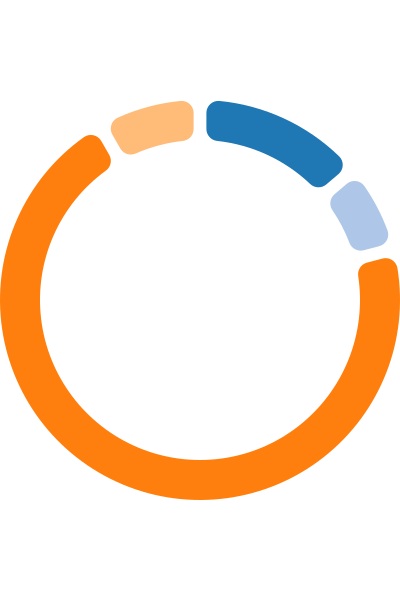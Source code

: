 {
  "$schema": "https://vega.github.io/schema/vega/v5.json",
  "title": {"text": "Covid-19 cases among the age group"},
  "width": 200,
  "height": 300,
  "autosize": "none",

  "signals": [
    {
      "name": "padAngle", "value": 0.05
    },
    {
      "name": "innerRadius", "value": 80
    },
    {
      "name": "cornerRadius", "value": 6
    }
  ],

  "data": [
    {
      "name": "table",
      "values": [
        {"category": "Child", "field": 13.8},
        {"category": "Adolescent", "field": 7.1},
        {"category": "Adult", "field": 70.8},
        {"category": "Elderly", "field": 8.3}
      ],
      "transform": [
        {
          "type": "pie",
          "field": "field"
        }
      ]
    }
  ],

  "scales": [
    {
      "name": "color",
      "type": "ordinal",
      "domain": {"data": "table", "field": "category"},
      "range": {"scheme": "category20"}
    }
  ],

  "marks": [
    {
      "type": "arc",
      "from": {"data": "table"},
      "encode": {
        "enter": {
          "fill": {"scale": "color", "field": "category"},
          "x": {"signal": "width / 2"},
          "y": {"signal": "height / 2"}
        },
        "update": {
          "startAngle": {"field": "startAngle"},
          "endAngle": {"field": "endAngle"},
          "padAngle": {"signal": "padAngle"},
          "innerRadius": {"signal": "innerRadius"},
          "outerRadius": {"signal": "width / 2"},
          "cornerRadius": {"signal": "cornerRadius"}
        }
      }
    }
  ],
  "tooltip": [
    {"field": "catgory", "type": "nominal"},
    {"field": "field", "type": "quantitative"}
  ]
}
